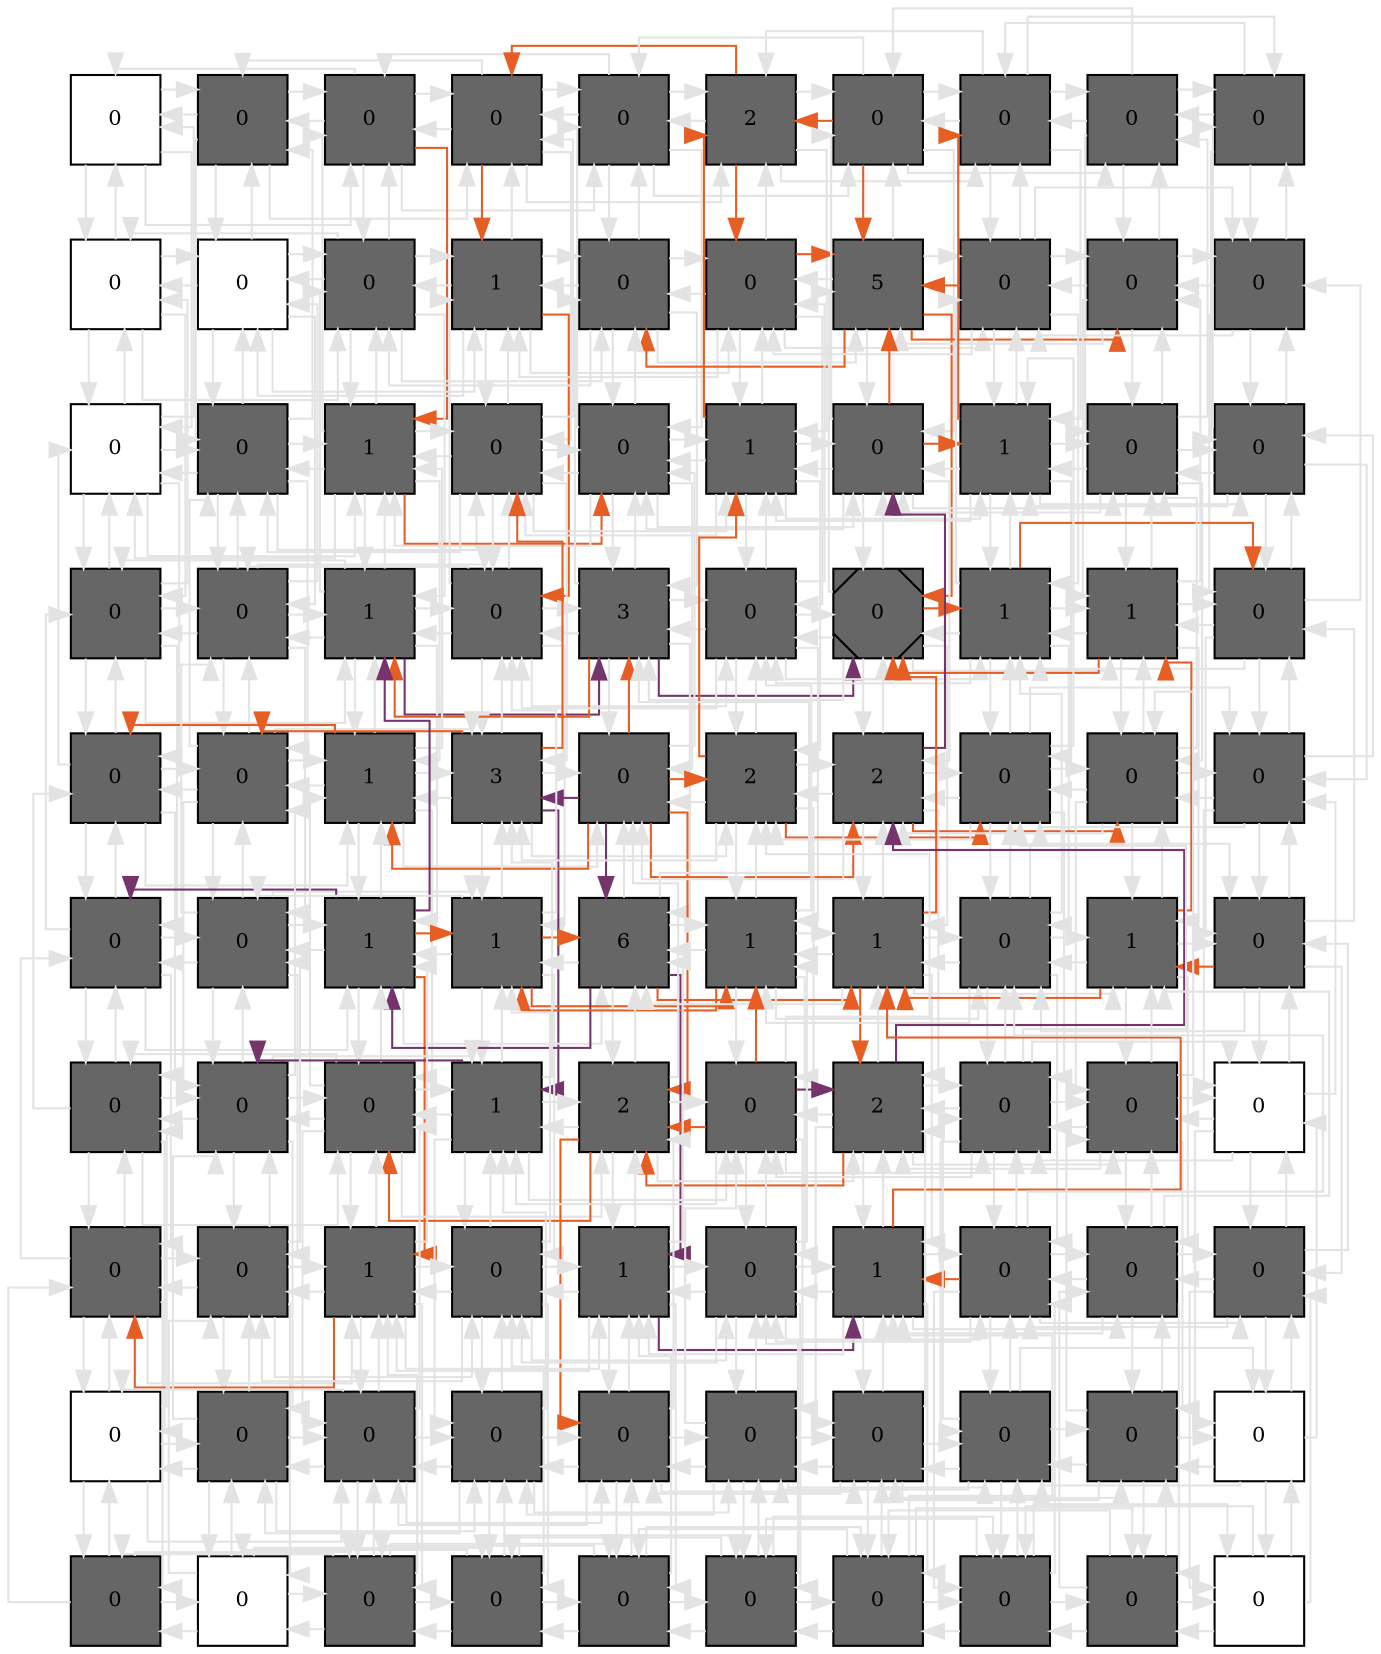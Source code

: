 digraph layout  {
rankdir=TB;
splines=ortho;
node [fixedsize=false, style=filled, width="0.6"];
edge [constraint=false];
0 [fillcolor="#FFFFFF", fontsize=10, label=0, shape=square, tooltip="name: None,\nin_degree: 4,\nout_degree: 4"];
1 [fillcolor="#666666", fontsize=10, label=0, shape=square, tooltip="name:  MARCKS ,\nin_degree: 5,\nout_degree: 5"];
2 [fillcolor="#666666", fontsize=10, label=0, shape=square, tooltip="name:  CTSB ,\nin_degree: 6,\nout_degree: 6"];
3 [fillcolor="#666666", fontsize=10, label=0, shape=square, tooltip="name:  PRKCA ,\nin_degree: 6,\nout_degree: 6"];
4 [fillcolor="#666666", fontsize=10, label=0, shape=square, tooltip="name:  CAV1 ,\nin_degree: 6,\nout_degree: 6"];
5 [fillcolor="#666666", fontsize=10, label=2, shape=square, tooltip="name:  VDR ,\nin_degree: 6,\nout_degree: 6"];
6 [fillcolor="#666666", fontsize=10, label=0, shape=square, tooltip="name:  TGFBR3 ,\nin_degree: 6,\nout_degree: 6"];
7 [fillcolor="#666666", fontsize=10, label=0, shape=square, tooltip="name:  ALOX5 ,\nin_degree: 6,\nout_degree: 6"];
8 [fillcolor="#666666", fontsize=10, label=0, shape=square, tooltip="name:  LGALS1 ,\nin_degree: 5,\nout_degree: 5"];
9 [fillcolor="#666666", fontsize=10, label=0, shape=square, tooltip="name:  FGFR1 ,\nin_degree: 4,\nout_degree: 4"];
10 [fillcolor="#FFFFFF", fontsize=10, label=0, shape=square, tooltip="name: None,\nin_degree: 5,\nout_degree: 5"];
11 [fillcolor="#FFFFFF", fontsize=10, label=0, shape=square, tooltip="name: None,\nin_degree: 6,\nout_degree: 6"];
12 [fillcolor="#666666", fontsize=10, label=0, shape=square, tooltip="name:  FYN ,\nin_degree: 7,\nout_degree: 7"];
13 [fillcolor="#666666", fontsize=10, label=1, shape=square, tooltip="name:  OGT ,\nin_degree: 7,\nout_degree: 7"];
14 [fillcolor="#666666", fontsize=10, label=0, shape=square, tooltip="name:  IGF1R ,\nin_degree: 7,\nout_degree: 7"];
15 [fillcolor="#666666", fontsize=10, label=0, shape=square, tooltip="name:  INPP5D ,\nin_degree: 7,\nout_degree: 7"];
16 [fillcolor="#666666", fontsize=10, label=5, shape=square, tooltip="name:  AEBP1 ,\nin_degree: 7,\nout_degree: 7"];
17 [fillcolor="#666666", fontsize=10, label=0, shape=square, tooltip="name:  BMI1 ,\nin_degree: 7,\nout_degree: 7"];
18 [fillcolor="#666666", fontsize=10, label=0, shape=square, tooltip="name:  PAX3 ,\nin_degree: 6,\nout_degree: 6"];
19 [fillcolor="#666666", fontsize=10, label=0, shape=square, tooltip="name:  PTCH1 ,\nin_degree: 5,\nout_degree: 5"];
20 [fillcolor="#FFFFFF", fontsize=10, label=0, shape=square, tooltip="name: None,\nin_degree: 6,\nout_degree: 6"];
21 [fillcolor="#666666", fontsize=10, label=0, shape=square, tooltip="name:  FCER2 ,\nin_degree: 7,\nout_degree: 7"];
22 [fillcolor="#666666", fontsize=10, label=1, shape=square, tooltip="name:  H2AFX ,\nin_degree: 8,\nout_degree: 8"];
23 [fillcolor="#666666", fontsize=10, label=0, shape=square, tooltip="name:  AKAP12 ,\nin_degree: 8,\nout_degree: 8"];
24 [fillcolor="#666666", fontsize=10, label=0, shape=square, tooltip="name:  CASP3 ,\nin_degree: 8,\nout_degree: 8"];
25 [fillcolor="#666666", fontsize=10, label=1, shape=square, tooltip="name:  CD70 ,\nin_degree: 8,\nout_degree: 8"];
26 [fillcolor="#666666", fontsize=10, label=0, shape=square, tooltip="name:  EGR1 ,\nin_degree: 8,\nout_degree: 8"];
27 [fillcolor="#666666", fontsize=10, label=1, shape=square, tooltip="name:  NAB1 ,\nin_degree: 8,\nout_degree: 8"];
28 [fillcolor="#666666", fontsize=10, label=0, shape=square, tooltip="name:  MGAT5 ,\nin_degree: 7,\nout_degree: 7"];
29 [fillcolor="#666666", fontsize=10, label=0, shape=square, tooltip="name:  ANXA2 ,\nin_degree: 6,\nout_degree: 6"];
30 [fillcolor="#666666", fontsize=10, label=0, shape=square, tooltip="name:  CD74 ,\nin_degree: 6,\nout_degree: 6"];
31 [fillcolor="#666666", fontsize=10, label=0, shape=square, tooltip="name:  APLP2 ,\nin_degree: 7,\nout_degree: 7"];
32 [fillcolor="#666666", fontsize=10, label=1, shape=square, tooltip="name:  APP ,\nin_degree: 8,\nout_degree: 8"];
33 [fillcolor="#666666", fontsize=10, label=0, shape=square, tooltip="name:  PLD1 ,\nin_degree: 8,\nout_degree: 8"];
34 [fillcolor="#666666", fontsize=10, label=3, shape=square, tooltip="name:  AKT3 ,\nin_degree: 8,\nout_degree: 8"];
35 [fillcolor="#666666", fontsize=10, label=0, shape=square, tooltip="name:  CSNK2A2 ,\nin_degree: 8,\nout_degree: 8"];
36 [fillcolor="#666666", fontsize=10, label=0, shape=Msquare, tooltip="name:  PTEN ,\nin_degree: 8,\nout_degree: 8"];
37 [fillcolor="#666666", fontsize=10, label=1, shape=square, tooltip="name:  RRM1 ,\nin_degree: 8,\nout_degree: 8"];
38 [fillcolor="#666666", fontsize=10, label=1, shape=square, tooltip="name:  FRK ,\nin_degree: 7,\nout_degree: 7"];
39 [fillcolor="#666666", fontsize=10, label=0, shape=square, tooltip="name:  CCND2 ,\nin_degree: 6,\nout_degree: 6"];
40 [fillcolor="#666666", fontsize=10, label=0, shape=square, tooltip="name:  DPP4 ,\nin_degree: 6,\nout_degree: 6"];
41 [fillcolor="#666666", fontsize=10, label=0, shape=square, tooltip="name:  NOTCH2 ,\nin_degree: 7,\nout_degree: 7"];
42 [fillcolor="#666666", fontsize=10, label=1, shape=square, tooltip="name:  MAP4K4 ,\nin_degree: 8,\nout_degree: 8"];
43 [fillcolor="#666666", fontsize=10, label=3, shape=square, tooltip="name:  RPS6KA5 ,\nin_degree: 8,\nout_degree: 8"];
44 [fillcolor="#666666", fontsize=10, label=0, shape=square, tooltip="name:  TNF ,\nin_degree: 8,\nout_degree: 8"];
45 [fillcolor="#666666", fontsize=10, label=2, shape=square, tooltip="name:  NCOR2 ,\nin_degree: 8,\nout_degree: 8"];
46 [fillcolor="#666666", fontsize=10, label=2, shape=square, tooltip="name:  CNR1 ,\nin_degree: 8,\nout_degree: 8"];
47 [fillcolor="#666666", fontsize=10, label=0, shape=square, tooltip="name:  NFE2L2 ,\nin_degree: 8,\nout_degree: 8"];
48 [fillcolor="#666666", fontsize=10, label=0, shape=square, tooltip="name:  SELP ,\nin_degree: 7,\nout_degree: 7"];
49 [fillcolor="#666666", fontsize=10, label=0, shape=square, tooltip="name:  GSK3B ,\nin_degree: 6,\nout_degree: 6"];
50 [fillcolor="#666666", fontsize=10, label=0, shape=square, tooltip="name:  MIF ,\nin_degree: 6,\nout_degree: 6"];
51 [fillcolor="#666666", fontsize=10, label=0, shape=square, tooltip="name:  APOBEC3G ,\nin_degree: 7,\nout_degree: 7"];
52 [fillcolor="#666666", fontsize=10, label=1, shape=square, tooltip="name:  IFNGR2 ,\nin_degree: 8,\nout_degree: 8"];
53 [fillcolor="#666666", fontsize=10, label=1, shape=square, tooltip="name:  JAK1 ,\nin_degree: 8,\nout_degree: 8"];
54 [fillcolor="#666666", fontsize=10, label=6, shape=square, tooltip="name:  IL7 ,\nin_degree: 8,\nout_degree: 8"];
55 [fillcolor="#666666", fontsize=10, label=1, shape=square, tooltip="name:  CCL5 ,\nin_degree: 8,\nout_degree: 8"];
56 [fillcolor="#666666", fontsize=10, label=1, shape=square, tooltip="name:  FOS ,\nin_degree: 8,\nout_degree: 8"];
57 [fillcolor="#666666", fontsize=10, label=0, shape=square, tooltip="name:  MAP2K6 ,\nin_degree: 8,\nout_degree: 8"];
58 [fillcolor="#666666", fontsize=10, label=1, shape=square, tooltip="name:  ILK ,\nin_degree: 7,\nout_degree: 7"];
59 [fillcolor="#666666", fontsize=10, label=0, shape=square, tooltip="name:  CREM ,\nin_degree: 6,\nout_degree: 6"];
60 [fillcolor="#666666", fontsize=10, label=0, shape=square, tooltip="name:  EED ,\nin_degree: 6,\nout_degree: 6"];
61 [fillcolor="#666666", fontsize=10, label=0, shape=square, tooltip="name:  CD69 ,\nin_degree: 7,\nout_degree: 7"];
62 [fillcolor="#666666", fontsize=10, label=0, shape=square, tooltip="name:  EZH2 ,\nin_degree: 8,\nout_degree: 8"];
63 [fillcolor="#666666", fontsize=10, label=1, shape=square, tooltip="name:  HIST2H2AA3 ,\nin_degree: 8,\nout_degree: 8"];
64 [fillcolor="#666666", fontsize=10, label=2, shape=square, tooltip="name:  LPL ,\nin_degree: 8,\nout_degree: 8"];
65 [fillcolor="#666666", fontsize=10, label=0, shape=square, tooltip="name:  HDAC9 ,\nin_degree: 8,\nout_degree: 8"];
66 [fillcolor="#666666", fontsize=10, label=2, shape=square, tooltip="name:  LMNA ,\nin_degree: 8,\nout_degree: 8"];
67 [fillcolor="#666666", fontsize=10, label=0, shape=square, tooltip="name:  SKI ,\nin_degree: 8,\nout_degree: 8"];
68 [fillcolor="#666666", fontsize=10, label=0, shape=square, tooltip="name:  CD63 ,\nin_degree: 7,\nout_degree: 7"];
69 [fillcolor="#FFFFFF", fontsize=10, label=0, shape=square, tooltip="name: None,\nin_degree: 6,\nout_degree: 6"];
70 [fillcolor="#666666", fontsize=10, label=0, shape=square, tooltip="name:  SELL ,\nin_degree: 6,\nout_degree: 6"];
71 [fillcolor="#666666", fontsize=10, label=0, shape=square, tooltip="name:  CUL5 ,\nin_degree: 7,\nout_degree: 7"];
72 [fillcolor="#666666", fontsize=10, label=1, shape=square, tooltip="name:  HSP90B1 ,\nin_degree: 8,\nout_degree: 8"];
73 [fillcolor="#666666", fontsize=10, label=0, shape=square, tooltip="name:  IL10RA ,\nin_degree: 8,\nout_degree: 8"];
74 [fillcolor="#666666", fontsize=10, label=1, shape=square, tooltip="name:  MYLK ,\nin_degree: 8,\nout_degree: 8"];
75 [fillcolor="#666666", fontsize=10, label=0, shape=square, tooltip="name:  HSP90AA1 ,\nin_degree: 8,\nout_degree: 8"];
76 [fillcolor="#666666", fontsize=10, label=1, shape=square, tooltip="name:  ADM ,\nin_degree: 8,\nout_degree: 8"];
77 [fillcolor="#666666", fontsize=10, label=0, shape=square, tooltip="name:  PCNA ,\nin_degree: 8,\nout_degree: 8"];
78 [fillcolor="#666666", fontsize=10, label=0, shape=square, tooltip="name:  LIG1 ,\nin_degree: 7,\nout_degree: 7"];
79 [fillcolor="#666666", fontsize=10, label=0, shape=square, tooltip="name:  CSDA ,\nin_degree: 6,\nout_degree: 6"];
80 [fillcolor="#FFFFFF", fontsize=10, label=0, shape=square, tooltip="name: None,\nin_degree: 5,\nout_degree: 5"];
81 [fillcolor="#666666", fontsize=10, label=0, shape=square, tooltip="name:  CD81 ,\nin_degree: 6,\nout_degree: 6"];
82 [fillcolor="#666666", fontsize=10, label=0, shape=square, tooltip="name:  RUNX3 ,\nin_degree: 7,\nout_degree: 7"];
83 [fillcolor="#666666", fontsize=10, label=0, shape=square, tooltip="name:  HIST1H3H ,\nin_degree: 7,\nout_degree: 7"];
84 [fillcolor="#666666", fontsize=10, label=0, shape=square, tooltip="name:  PRF1 ,\nin_degree: 7,\nout_degree: 7"];
85 [fillcolor="#666666", fontsize=10, label=0, shape=square, tooltip="name:  AICDA ,\nin_degree: 7,\nout_degree: 7"];
86 [fillcolor="#666666", fontsize=10, label=0, shape=square, tooltip="name:  CD27 ,\nin_degree: 7,\nout_degree: 7"];
87 [fillcolor="#666666", fontsize=10, label=0, shape=square, tooltip="name:  RFC5 ,\nin_degree: 7,\nout_degree: 7"];
88 [fillcolor="#666666", fontsize=10, label=0, shape=square, tooltip="name:  AFF1 ,\nin_degree: 6,\nout_degree: 6"];
89 [fillcolor="#FFFFFF", fontsize=10, label=0, shape=square, tooltip="name: None,\nin_degree: 5,\nout_degree: 5"];
90 [fillcolor="#666666", fontsize=10, label=0, shape=square, tooltip="name:  CHST2 ,\nin_degree: 4,\nout_degree: 4"];
91 [fillcolor="#FFFFFF", fontsize=10, label=0, shape=square, tooltip="name: None,\nin_degree: 5,\nout_degree: 5"];
92 [fillcolor="#666666", fontsize=10, label=0, shape=square, tooltip="name:  TNFRSF1B ,\nin_degree: 6,\nout_degree: 6"];
93 [fillcolor="#666666", fontsize=10, label=0, shape=square, tooltip="name:  CD86 ,\nin_degree: 6,\nout_degree: 6"];
94 [fillcolor="#666666", fontsize=10, label=0, shape=square, tooltip="name:  MYL9 ,\nin_degree: 6,\nout_degree: 6"];
95 [fillcolor="#666666", fontsize=10, label=0, shape=square, tooltip="name:  CD79A ,\nin_degree: 6,\nout_degree: 6"];
96 [fillcolor="#666666", fontsize=10, label=0, shape=square, tooltip="name:  BLNK ,\nin_degree: 6,\nout_degree: 6"];
97 [fillcolor="#666666", fontsize=10, label=0, shape=square, tooltip="name:  TCF3 ,\nin_degree: 6,\nout_degree: 6"];
98 [fillcolor="#666666", fontsize=10, label=0, shape=square, tooltip="name:  SIAH1 ,\nin_degree: 5,\nout_degree: 5"];
99 [fillcolor="#FFFFFF", fontsize=10, label=0, shape=square, tooltip="name: None,\nin_degree: 4,\nout_degree: 4"];
0 -> 1  [color=grey89, style="penwidth(0.1)", tooltip=" ", weight=1];
0 -> 10  [color=grey89, style="penwidth(0.1)", tooltip=" ", weight=1];
0 -> 20  [color=grey89, style="penwidth(0.1)", tooltip=" ", weight=1];
0 -> 2  [color=grey89, style="penwidth(0.1)", tooltip=" ", weight=1];
1 -> 0  [color=grey89, style="penwidth(0.1)", tooltip=" ", weight=1];
1 -> 2  [color=grey89, style="penwidth(0.1)", tooltip=" ", weight=1];
1 -> 11  [color=grey89, style="penwidth(0.1)", tooltip=" ", weight=1];
1 -> 21  [color=grey89, style="penwidth(0.1)", tooltip=" ", weight=1];
1 -> 3  [color=grey89, style="penwidth(0.1)", tooltip=" ", weight=1];
2 -> 1  [color=grey89, style="penwidth(0.1)", tooltip=" ", weight=1];
2 -> 3  [color=grey89, style="penwidth(0.1)", tooltip=" ", weight=1];
2 -> 12  [color=grey89, style="penwidth(0.1)", tooltip=" ", weight=1];
2 -> 22  [color="#E75E25", style="penwidth(0.1)", tooltip="2( CTSB ) to 24( CASP3 )", weight=1];
2 -> 4  [color=grey89, style="penwidth(0.1)", tooltip=" ", weight=1];
2 -> 0  [color=grey89, style="penwidth(0.1)", tooltip=" ", weight=1];
3 -> 2  [color=grey89, style="penwidth(0.1)", tooltip=" ", weight=1];
3 -> 4  [color=grey89, style="penwidth(0.1)", tooltip=" ", weight=1];
3 -> 13  [color="#E75E25", style="penwidth(0.1)", tooltip="3( PRKCA ) to 33( PLD1 )", weight=1];
3 -> 23  [color=grey89, style="penwidth(0.1)", tooltip=" ", weight=1];
3 -> 5  [color=grey89, style="penwidth(0.1)", tooltip=" ", weight=1];
3 -> 1  [color=grey89, style="penwidth(0.1)", tooltip=" ", weight=1];
4 -> 3  [color=grey89, style="penwidth(0.1)", tooltip=" ", weight=1];
4 -> 5  [color=grey89, style="penwidth(0.1)", tooltip=" ", weight=1];
4 -> 14  [color=grey89, style="penwidth(0.1)", tooltip=" ", weight=1];
4 -> 24  [color=grey89, style="penwidth(0.1)", tooltip=" ", weight=1];
4 -> 6  [color=grey89, style="penwidth(0.1)", tooltip=" ", weight=1];
4 -> 2  [color=grey89, style="penwidth(0.1)", tooltip=" ", weight=1];
5 -> 4  [color=grey89, style="penwidth(0.1)", tooltip=" ", weight=1];
5 -> 6  [color=grey89, style="penwidth(0.1)", tooltip=" ", weight=1];
5 -> 15  [color="#E75E25", style="penwidth(0.1)", tooltip="6( TGFBR3 ) to 15( INPP5D )", weight=1];
5 -> 25  [color=grey89, style="penwidth(0.1)", tooltip=" ", weight=1];
5 -> 7  [color=grey89, style="penwidth(0.1)", tooltip=" ", weight=1];
5 -> 3  [color="#E75E25", style="penwidth(0.1)", tooltip="6( TGFBR3 ) to 3( PRKCA )", weight=1];
6 -> 5  [color="#E75E25", style="penwidth(0.1)", tooltip="6( TGFBR3 ) to 15( INPP5D )", weight=1];
6 -> 7  [color=grey89, style="penwidth(0.1)", tooltip=" ", weight=1];
6 -> 16  [color="#E75E25", style="penwidth(0.1)", tooltip="6( TGFBR3 ) to 18( PAX3 )", weight=1];
6 -> 26  [color=grey89, style="penwidth(0.1)", tooltip=" ", weight=1];
6 -> 8  [color=grey89, style="penwidth(0.1)", tooltip=" ", weight=1];
6 -> 4  [color=grey89, style="penwidth(0.1)", tooltip=" ", weight=1];
7 -> 6  [color=grey89, style="penwidth(0.1)", tooltip=" ", weight=1];
7 -> 8  [color=grey89, style="penwidth(0.1)", tooltip=" ", weight=1];
7 -> 17  [color=grey89, style="penwidth(0.1)", tooltip=" ", weight=1];
7 -> 27  [color=grey89, style="penwidth(0.1)", tooltip=" ", weight=1];
7 -> 9  [color=grey89, style="penwidth(0.1)", tooltip=" ", weight=1];
7 -> 5  [color=grey89, style="penwidth(0.1)", tooltip=" ", weight=1];
8 -> 7  [color=grey89, style="penwidth(0.1)", tooltip=" ", weight=1];
8 -> 9  [color=grey89, style="penwidth(0.1)", tooltip=" ", weight=1];
8 -> 18  [color=grey89, style="penwidth(0.1)", tooltip=" ", weight=1];
8 -> 28  [color=grey89, style="penwidth(0.1)", tooltip=" ", weight=1];
8 -> 6  [color=grey89, style="penwidth(0.1)", tooltip=" ", weight=1];
9 -> 8  [color=grey89, style="penwidth(0.1)", tooltip=" ", weight=1];
9 -> 19  [color=grey89, style="penwidth(0.1)", tooltip=" ", weight=1];
9 -> 29  [color=grey89, style="penwidth(0.1)", tooltip=" ", weight=1];
9 -> 7  [color=grey89, style="penwidth(0.1)", tooltip=" ", weight=1];
10 -> 0  [color=grey89, style="penwidth(0.1)", tooltip=" ", weight=1];
10 -> 11  [color=grey89, style="penwidth(0.1)", tooltip=" ", weight=1];
10 -> 20  [color=grey89, style="penwidth(0.1)", tooltip=" ", weight=1];
10 -> 30  [color=grey89, style="penwidth(0.1)", tooltip=" ", weight=1];
10 -> 12  [color=grey89, style="penwidth(0.1)", tooltip=" ", weight=1];
11 -> 1  [color=grey89, style="penwidth(0.1)", tooltip=" ", weight=1];
11 -> 10  [color=grey89, style="penwidth(0.1)", tooltip=" ", weight=1];
11 -> 12  [color=grey89, style="penwidth(0.1)", tooltip=" ", weight=1];
11 -> 21  [color=grey89, style="penwidth(0.1)", tooltip=" ", weight=1];
11 -> 31  [color=grey89, style="penwidth(0.1)", tooltip=" ", weight=1];
11 -> 13  [color=grey89, style="penwidth(0.1)", tooltip=" ", weight=1];
12 -> 2  [color=grey89, style="penwidth(0.1)", tooltip=" ", weight=1];
12 -> 11  [color=grey89, style="penwidth(0.1)", tooltip=" ", weight=1];
12 -> 13  [color=grey89, style="penwidth(0.1)", tooltip=" ", weight=1];
12 -> 22  [color=grey89, style="penwidth(0.1)", tooltip=" ", weight=1];
12 -> 32  [color=grey89, style="penwidth(0.1)", tooltip=" ", weight=1];
12 -> 14  [color=grey89, style="penwidth(0.1)", tooltip=" ", weight=1];
12 -> 10  [color=grey89, style="penwidth(0.1)", tooltip=" ", weight=1];
13 -> 3  [color=grey89, style="penwidth(0.1)", tooltip=" ", weight=1];
13 -> 12  [color=grey89, style="penwidth(0.1)", tooltip=" ", weight=1];
13 -> 14  [color=grey89, style="penwidth(0.1)", tooltip=" ", weight=1];
13 -> 23  [color=grey89, style="penwidth(0.1)", tooltip=" ", weight=1];
13 -> 33  [color="#E75E25", style="penwidth(0.1)", tooltip="3( PRKCA ) to 33( PLD1 )", weight=1];
13 -> 15  [color=grey89, style="penwidth(0.1)", tooltip=" ", weight=1];
13 -> 11  [color=grey89, style="penwidth(0.1)", tooltip=" ", weight=1];
14 -> 4  [color=grey89, style="penwidth(0.1)", tooltip=" ", weight=1];
14 -> 13  [color=grey89, style="penwidth(0.1)", tooltip=" ", weight=1];
14 -> 15  [color=grey89, style="penwidth(0.1)", tooltip=" ", weight=1];
14 -> 24  [color=grey89, style="penwidth(0.1)", tooltip=" ", weight=1];
14 -> 34  [color=grey89, style="penwidth(0.1)", tooltip=" ", weight=1];
14 -> 16  [color=grey89, style="penwidth(0.1)", tooltip=" ", weight=1];
14 -> 12  [color=grey89, style="penwidth(0.1)", tooltip=" ", weight=1];
15 -> 5  [color=grey89, style="penwidth(0.1)", tooltip=" ", weight=1];
15 -> 14  [color=grey89, style="penwidth(0.1)", tooltip=" ", weight=1];
15 -> 16  [color="#E75E25", style="penwidth(0.1)", tooltip="15( INPP5D ) to 36( PTEN )", weight=1];
15 -> 25  [color=grey89, style="penwidth(0.1)", tooltip=" ", weight=1];
15 -> 35  [color=grey89, style="penwidth(0.1)", tooltip=" ", weight=1];
15 -> 17  [color=grey89, style="penwidth(0.1)", tooltip=" ", weight=1];
15 -> 13  [color=grey89, style="penwidth(0.1)", tooltip=" ", weight=1];
16 -> 6  [color=grey89, style="penwidth(0.1)", tooltip=" ", weight=1];
16 -> 15  [color=grey89, style="penwidth(0.1)", tooltip=" ", weight=1];
16 -> 17  [color=grey89, style="penwidth(0.1)", tooltip=" ", weight=1];
16 -> 26  [color=grey89, style="penwidth(0.1)", tooltip=" ", weight=1];
16 -> 36  [color="#E75E25", style="penwidth(0.1)", tooltip="15( INPP5D ) to 36( PTEN )", weight=1];
16 -> 18  [color="#E75E25", style="penwidth(0.1)", tooltip="6( TGFBR3 ) to 18( PAX3 )", weight=1];
16 -> 14  [color="#E75E25", style="penwidth(0.1)", tooltip="26( EGR1 ) to 14( IGF1R )", weight=1];
17 -> 7  [color=grey89, style="penwidth(0.1)", tooltip=" ", weight=1];
17 -> 16  [color="#E75E25", style="penwidth(0.1)", tooltip="17( BMI1 ) to 36( PTEN )", weight=1];
17 -> 18  [color=grey89, style="penwidth(0.1)", tooltip=" ", weight=1];
17 -> 27  [color=grey89, style="penwidth(0.1)", tooltip=" ", weight=1];
17 -> 37  [color=grey89, style="penwidth(0.1)", tooltip=" ", weight=1];
17 -> 19  [color=grey89, style="penwidth(0.1)", tooltip=" ", weight=1];
17 -> 15  [color=grey89, style="penwidth(0.1)", tooltip=" ", weight=1];
18 -> 8  [color=grey89, style="penwidth(0.1)", tooltip=" ", weight=1];
18 -> 17  [color=grey89, style="penwidth(0.1)", tooltip=" ", weight=1];
18 -> 19  [color=grey89, style="penwidth(0.1)", tooltip=" ", weight=1];
18 -> 28  [color=grey89, style="penwidth(0.1)", tooltip=" ", weight=1];
18 -> 38  [color=grey89, style="penwidth(0.1)", tooltip=" ", weight=1];
18 -> 16  [color=grey89, style="penwidth(0.1)", tooltip=" ", weight=1];
19 -> 9  [color=grey89, style="penwidth(0.1)", tooltip=" ", weight=1];
19 -> 18  [color=grey89, style="penwidth(0.1)", tooltip=" ", weight=1];
19 -> 29  [color=grey89, style="penwidth(0.1)", tooltip=" ", weight=1];
19 -> 39  [color=grey89, style="penwidth(0.1)", tooltip=" ", weight=1];
19 -> 17  [color=grey89, style="penwidth(0.1)", tooltip=" ", weight=1];
20 -> 10  [color=grey89, style="penwidth(0.1)", tooltip=" ", weight=1];
20 -> 21  [color=grey89, style="penwidth(0.1)", tooltip=" ", weight=1];
20 -> 30  [color=grey89, style="penwidth(0.1)", tooltip=" ", weight=1];
20 -> 40  [color=grey89, style="penwidth(0.1)", tooltip=" ", weight=1];
20 -> 0  [color=grey89, style="penwidth(0.1)", tooltip=" ", weight=1];
20 -> 22  [color=grey89, style="penwidth(0.1)", tooltip=" ", weight=1];
21 -> 11  [color=grey89, style="penwidth(0.1)", tooltip=" ", weight=1];
21 -> 20  [color=grey89, style="penwidth(0.1)", tooltip=" ", weight=1];
21 -> 22  [color=grey89, style="penwidth(0.1)", tooltip=" ", weight=1];
21 -> 31  [color=grey89, style="penwidth(0.1)", tooltip=" ", weight=1];
21 -> 41  [color=grey89, style="penwidth(0.1)", tooltip=" ", weight=1];
21 -> 1  [color=grey89, style="penwidth(0.1)", tooltip=" ", weight=1];
21 -> 23  [color=grey89, style="penwidth(0.1)", tooltip=" ", weight=1];
22 -> 12  [color=grey89, style="penwidth(0.1)", tooltip=" ", weight=1];
22 -> 21  [color=grey89, style="penwidth(0.1)", tooltip=" ", weight=1];
22 -> 23  [color=grey89, style="penwidth(0.1)", tooltip=" ", weight=1];
22 -> 32  [color=grey89, style="penwidth(0.1)", tooltip=" ", weight=1];
22 -> 42  [color=grey89, style="penwidth(0.1)", tooltip=" ", weight=1];
22 -> 2  [color=grey89, style="penwidth(0.1)", tooltip=" ", weight=1];
22 -> 24  [color="#E75E25", style="penwidth(0.1)", tooltip="2( CTSB ) to 24( CASP3 )", weight=1];
22 -> 20  [color=grey89, style="penwidth(0.1)", tooltip=" ", weight=1];
23 -> 13  [color=grey89, style="penwidth(0.1)", tooltip=" ", weight=1];
23 -> 22  [color=grey89, style="penwidth(0.1)", tooltip=" ", weight=1];
23 -> 24  [color=grey89, style="penwidth(0.1)", tooltip=" ", weight=1];
23 -> 33  [color=grey89, style="penwidth(0.1)", tooltip=" ", weight=1];
23 -> 43  [color=grey89, style="penwidth(0.1)", tooltip=" ", weight=1];
23 -> 3  [color=grey89, style="penwidth(0.1)", tooltip=" ", weight=1];
23 -> 25  [color=grey89, style="penwidth(0.1)", tooltip=" ", weight=1];
23 -> 21  [color=grey89, style="penwidth(0.1)", tooltip=" ", weight=1];
24 -> 14  [color=grey89, style="penwidth(0.1)", tooltip=" ", weight=1];
24 -> 23  [color=grey89, style="penwidth(0.1)", tooltip=" ", weight=1];
24 -> 25  [color=grey89, style="penwidth(0.1)", tooltip=" ", weight=1];
24 -> 34  [color=grey89, style="penwidth(0.1)", tooltip=" ", weight=1];
24 -> 44  [color=grey89, style="penwidth(0.1)", tooltip=" ", weight=1];
24 -> 4  [color=grey89, style="penwidth(0.1)", tooltip=" ", weight=1];
24 -> 26  [color=grey89, style="penwidth(0.1)", tooltip=" ", weight=1];
24 -> 22  [color=grey89, style="penwidth(0.1)", tooltip=" ", weight=1];
25 -> 15  [color=grey89, style="penwidth(0.1)", tooltip=" ", weight=1];
25 -> 24  [color=grey89, style="penwidth(0.1)", tooltip=" ", weight=1];
25 -> 26  [color=grey89, style="penwidth(0.1)", tooltip=" ", weight=1];
25 -> 35  [color=grey89, style="penwidth(0.1)", tooltip=" ", weight=1];
25 -> 45  [color=grey89, style="penwidth(0.1)", tooltip=" ", weight=1];
25 -> 5  [color="#E75E25", style="penwidth(0.1)", tooltip="45( NCOR2 ) to 5( VDR )", weight=1];
25 -> 27  [color=grey89, style="penwidth(0.1)", tooltip=" ", weight=1];
25 -> 23  [color=grey89, style="penwidth(0.1)", tooltip=" ", weight=1];
26 -> 16  [color="#E75E25", style="penwidth(0.1)", tooltip="26( EGR1 ) to 14( IGF1R )", weight=1];
26 -> 25  [color=grey89, style="penwidth(0.1)", tooltip=" ", weight=1];
26 -> 27  [color="#E75E25", style="penwidth(0.1)", tooltip="26( EGR1 ) to 7( ALOX5 )", weight=1];
26 -> 36  [color=grey89, style="penwidth(0.1)", tooltip=" ", weight=1];
26 -> 46  [color=grey89, style="penwidth(0.1)", tooltip=" ", weight=1];
26 -> 6  [color=grey89, style="penwidth(0.1)", tooltip=" ", weight=1];
26 -> 28  [color=grey89, style="penwidth(0.1)", tooltip=" ", weight=1];
26 -> 24  [color=grey89, style="penwidth(0.1)", tooltip=" ", weight=1];
27 -> 17  [color=grey89, style="penwidth(0.1)", tooltip=" ", weight=1];
27 -> 26  [color=grey89, style="penwidth(0.1)", tooltip=" ", weight=1];
27 -> 28  [color=grey89, style="penwidth(0.1)", tooltip=" ", weight=1];
27 -> 37  [color=grey89, style="penwidth(0.1)", tooltip=" ", weight=1];
27 -> 47  [color=grey89, style="penwidth(0.1)", tooltip=" ", weight=1];
27 -> 7  [color="#E75E25", style="penwidth(0.1)", tooltip="26( EGR1 ) to 7( ALOX5 )", weight=1];
27 -> 29  [color=grey89, style="penwidth(0.1)", tooltip=" ", weight=1];
27 -> 25  [color=grey89, style="penwidth(0.1)", tooltip=" ", weight=1];
28 -> 18  [color=grey89, style="penwidth(0.1)", tooltip=" ", weight=1];
28 -> 27  [color=grey89, style="penwidth(0.1)", tooltip=" ", weight=1];
28 -> 29  [color=grey89, style="penwidth(0.1)", tooltip=" ", weight=1];
28 -> 38  [color=grey89, style="penwidth(0.1)", tooltip=" ", weight=1];
28 -> 48  [color=grey89, style="penwidth(0.1)", tooltip=" ", weight=1];
28 -> 8  [color=grey89, style="penwidth(0.1)", tooltip=" ", weight=1];
28 -> 26  [color=grey89, style="penwidth(0.1)", tooltip=" ", weight=1];
29 -> 19  [color=grey89, style="penwidth(0.1)", tooltip=" ", weight=1];
29 -> 28  [color=grey89, style="penwidth(0.1)", tooltip=" ", weight=1];
29 -> 39  [color=grey89, style="penwidth(0.1)", tooltip=" ", weight=1];
29 -> 49  [color=grey89, style="penwidth(0.1)", tooltip=" ", weight=1];
29 -> 9  [color=grey89, style="penwidth(0.1)", tooltip=" ", weight=1];
29 -> 27  [color=grey89, style="penwidth(0.1)", tooltip=" ", weight=1];
30 -> 20  [color=grey89, style="penwidth(0.1)", tooltip=" ", weight=1];
30 -> 31  [color=grey89, style="penwidth(0.1)", tooltip=" ", weight=1];
30 -> 40  [color=grey89, style="penwidth(0.1)", tooltip=" ", weight=1];
30 -> 50  [color=grey89, style="penwidth(0.1)", tooltip=" ", weight=1];
30 -> 10  [color=grey89, style="penwidth(0.1)", tooltip=" ", weight=1];
30 -> 32  [color=grey89, style="penwidth(0.1)", tooltip=" ", weight=1];
31 -> 21  [color=grey89, style="penwidth(0.1)", tooltip=" ", weight=1];
31 -> 30  [color=grey89, style="penwidth(0.1)", tooltip=" ", weight=1];
31 -> 32  [color=grey89, style="penwidth(0.1)", tooltip=" ", weight=1];
31 -> 41  [color=grey89, style="penwidth(0.1)", tooltip=" ", weight=1];
31 -> 51  [color=grey89, style="penwidth(0.1)", tooltip=" ", weight=1];
31 -> 11  [color=grey89, style="penwidth(0.1)", tooltip=" ", weight=1];
31 -> 33  [color=grey89, style="penwidth(0.1)", tooltip=" ", weight=1];
32 -> 22  [color=grey89, style="penwidth(0.1)", tooltip=" ", weight=1];
32 -> 31  [color=grey89, style="penwidth(0.1)", tooltip=" ", weight=1];
32 -> 33  [color=grey89, style="penwidth(0.1)", tooltip=" ", weight=1];
32 -> 42  [color=grey89, style="penwidth(0.1)", tooltip=" ", weight=1];
32 -> 52  [color=grey89, style="penwidth(0.1)", tooltip=" ", weight=1];
32 -> 12  [color=grey89, style="penwidth(0.1)", tooltip=" ", weight=1];
32 -> 34  [color="#75356C", style="penwidth(0.1)", tooltip="52( IFNGR2 ) to 36( PTEN )", weight=1];
32 -> 30  [color=grey89, style="penwidth(0.1)", tooltip=" ", weight=1];
33 -> 23  [color=grey89, style="penwidth(0.1)", tooltip=" ", weight=1];
33 -> 32  [color=grey89, style="penwidth(0.1)", tooltip=" ", weight=1];
33 -> 34  [color=grey89, style="penwidth(0.1)", tooltip=" ", weight=1];
33 -> 43  [color=grey89, style="penwidth(0.1)", tooltip=" ", weight=1];
33 -> 53  [color=grey89, style="penwidth(0.1)", tooltip=" ", weight=1];
33 -> 13  [color=grey89, style="penwidth(0.1)", tooltip=" ", weight=1];
33 -> 35  [color=grey89, style="penwidth(0.1)", tooltip=" ", weight=1];
33 -> 31  [color=grey89, style="penwidth(0.1)", tooltip=" ", weight=1];
34 -> 24  [color=grey89, style="penwidth(0.1)", tooltip=" ", weight=1];
34 -> 33  [color=grey89, style="penwidth(0.1)", tooltip=" ", weight=1];
34 -> 35  [color=grey89, style="penwidth(0.1)", tooltip=" ", weight=1];
34 -> 44  [color=grey89, style="penwidth(0.1)", tooltip=" ", weight=1];
34 -> 54  [color=grey89, style="penwidth(0.1)", tooltip=" ", weight=1];
34 -> 14  [color=grey89, style="penwidth(0.1)", tooltip=" ", weight=1];
34 -> 36  [color="#75356C", style="penwidth(0.1)", tooltip="52( IFNGR2 ) to 36( PTEN )", weight=1];
34 -> 32  [color="#E75E25", style="penwidth(0.1)", tooltip="44( TNF ) to 32( APP )", weight=1];
35 -> 25  [color=grey89, style="penwidth(0.1)", tooltip=" ", weight=1];
35 -> 34  [color=grey89, style="penwidth(0.1)", tooltip=" ", weight=1];
35 -> 36  [color=grey89, style="penwidth(0.1)", tooltip=" ", weight=1];
35 -> 45  [color=grey89, style="penwidth(0.1)", tooltip=" ", weight=1];
35 -> 55  [color=grey89, style="penwidth(0.1)", tooltip=" ", weight=1];
35 -> 15  [color=grey89, style="penwidth(0.1)", tooltip=" ", weight=1];
35 -> 37  [color=grey89, style="penwidth(0.1)", tooltip=" ", weight=1];
35 -> 33  [color=grey89, style="penwidth(0.1)", tooltip=" ", weight=1];
36 -> 26  [color=grey89, style="penwidth(0.1)", tooltip=" ", weight=1];
36 -> 35  [color=grey89, style="penwidth(0.1)", tooltip=" ", weight=1];
36 -> 37  [color="#E75E25", style="penwidth(0.1)", tooltip="36( PTEN ) to 39( CCND2 )", weight=1];
36 -> 46  [color=grey89, style="penwidth(0.1)", tooltip=" ", weight=1];
36 -> 56  [color=grey89, style="penwidth(0.1)", tooltip=" ", weight=1];
36 -> 16  [color=grey89, style="penwidth(0.1)", tooltip=" ", weight=1];
36 -> 38  [color=grey89, style="penwidth(0.1)", tooltip=" ", weight=1];
36 -> 34  [color=grey89, style="penwidth(0.1)", tooltip=" ", weight=1];
37 -> 27  [color=grey89, style="penwidth(0.1)", tooltip=" ", weight=1];
37 -> 36  [color=grey89, style="penwidth(0.1)", tooltip=" ", weight=1];
37 -> 38  [color=grey89, style="penwidth(0.1)", tooltip=" ", weight=1];
37 -> 47  [color=grey89, style="penwidth(0.1)", tooltip=" ", weight=1];
37 -> 57  [color=grey89, style="penwidth(0.1)", tooltip=" ", weight=1];
37 -> 17  [color=grey89, style="penwidth(0.1)", tooltip=" ", weight=1];
37 -> 39  [color="#E75E25", style="penwidth(0.1)", tooltip="36( PTEN ) to 39( CCND2 )", weight=1];
37 -> 35  [color=grey89, style="penwidth(0.1)", tooltip=" ", weight=1];
38 -> 28  [color=grey89, style="penwidth(0.1)", tooltip=" ", weight=1];
38 -> 37  [color=grey89, style="penwidth(0.1)", tooltip=" ", weight=1];
38 -> 39  [color=grey89, style="penwidth(0.1)", tooltip=" ", weight=1];
38 -> 48  [color=grey89, style="penwidth(0.1)", tooltip=" ", weight=1];
38 -> 58  [color=grey89, style="penwidth(0.1)", tooltip=" ", weight=1];
38 -> 18  [color=grey89, style="penwidth(0.1)", tooltip=" ", weight=1];
38 -> 36  [color="#E75E25", style="penwidth(0.1)", tooltip="58( ILK ) to 36( PTEN )", weight=1];
39 -> 29  [color=grey89, style="penwidth(0.1)", tooltip=" ", weight=1];
39 -> 38  [color=grey89, style="penwidth(0.1)", tooltip=" ", weight=1];
39 -> 49  [color=grey89, style="penwidth(0.1)", tooltip=" ", weight=1];
39 -> 59  [color=grey89, style="penwidth(0.1)", tooltip=" ", weight=1];
39 -> 19  [color=grey89, style="penwidth(0.1)", tooltip=" ", weight=1];
39 -> 37  [color=grey89, style="penwidth(0.1)", tooltip=" ", weight=1];
40 -> 30  [color=grey89, style="penwidth(0.1)", tooltip=" ", weight=1];
40 -> 41  [color=grey89, style="penwidth(0.1)", tooltip=" ", weight=1];
40 -> 50  [color=grey89, style="penwidth(0.1)", tooltip=" ", weight=1];
40 -> 60  [color=grey89, style="penwidth(0.1)", tooltip=" ", weight=1];
40 -> 20  [color=grey89, style="penwidth(0.1)", tooltip=" ", weight=1];
40 -> 42  [color=grey89, style="penwidth(0.1)", tooltip=" ", weight=1];
41 -> 31  [color=grey89, style="penwidth(0.1)", tooltip=" ", weight=1];
41 -> 40  [color=grey89, style="penwidth(0.1)", tooltip=" ", weight=1];
41 -> 42  [color=grey89, style="penwidth(0.1)", tooltip=" ", weight=1];
41 -> 51  [color=grey89, style="penwidth(0.1)", tooltip=" ", weight=1];
41 -> 61  [color=grey89, style="penwidth(0.1)", tooltip=" ", weight=1];
41 -> 21  [color=grey89, style="penwidth(0.1)", tooltip=" ", weight=1];
41 -> 43  [color=grey89, style="penwidth(0.1)", tooltip=" ", weight=1];
42 -> 32  [color=grey89, style="penwidth(0.1)", tooltip=" ", weight=1];
42 -> 41  [color=grey89, style="penwidth(0.1)", tooltip=" ", weight=1];
42 -> 43  [color=grey89, style="penwidth(0.1)", tooltip=" ", weight=1];
42 -> 52  [color=grey89, style="penwidth(0.1)", tooltip=" ", weight=1];
42 -> 62  [color=grey89, style="penwidth(0.1)", tooltip=" ", weight=1];
42 -> 22  [color=grey89, style="penwidth(0.1)", tooltip=" ", weight=1];
42 -> 44  [color=grey89, style="penwidth(0.1)", tooltip=" ", weight=1];
42 -> 40  [color="#E75E25", style="penwidth(0.1)", tooltip="44( TNF ) to 40( DPP4 )", weight=1];
43 -> 33  [color=grey89, style="penwidth(0.1)", tooltip=" ", weight=1];
43 -> 42  [color=grey89, style="penwidth(0.1)", tooltip=" ", weight=1];
43 -> 44  [color=grey89, style="penwidth(0.1)", tooltip=" ", weight=1];
43 -> 53  [color=grey89, style="penwidth(0.1)", tooltip=" ", weight=1];
43 -> 63  [color="#75356C", style="penwidth(0.1)", tooltip="44( TNF ) to 61( CD69 )", weight=1];
43 -> 23  [color="#E75E25", style="penwidth(0.1)", tooltip="44( TNF ) to 23( AKAP12 )", weight=1];
43 -> 45  [color=grey89, style="penwidth(0.1)", tooltip=" ", weight=1];
43 -> 41  [color="#E75E25", style="penwidth(0.1)", tooltip="44( TNF ) to 41( NOTCH2 )", weight=1];
44 -> 34  [color="#E75E25", style="penwidth(0.1)", tooltip="44( TNF ) to 36( PTEN )", weight=1];
44 -> 43  [color="#75356C", style="penwidth(0.1)", tooltip="44( TNF ) to 61( CD69 )", weight=1];
44 -> 45  [color="#E75E25", style="penwidth(0.1)", tooltip="44( TNF ) to 25( CD70 )", weight=1];
44 -> 54  [color="#75356C", style="penwidth(0.1)", tooltip="44( TNF ) to 76( ADM )", weight=1];
44 -> 64  [color="#E75E25", style="penwidth(0.1)", tooltip="44( TNF ) to 84( PRF1 )", weight=1];
44 -> 24  [color=grey89, style="penwidth(0.1)", tooltip=" ", weight=1];
44 -> 46  [color="#E75E25", style="penwidth(0.1)", tooltip="44( TNF ) to 48( SELP )", weight=1];
44 -> 42  [color="#E75E25", style="penwidth(0.1)", tooltip="44( TNF ) to 40( DPP4 )", weight=1];
45 -> 35  [color=grey89, style="penwidth(0.1)", tooltip=" ", weight=1];
45 -> 44  [color=grey89, style="penwidth(0.1)", tooltip=" ", weight=1];
45 -> 46  [color=grey89, style="penwidth(0.1)", tooltip=" ", weight=1];
45 -> 55  [color=grey89, style="penwidth(0.1)", tooltip=" ", weight=1];
45 -> 65  [color=grey89, style="penwidth(0.1)", tooltip=" ", weight=1];
45 -> 25  [color="#E75E25", style="penwidth(0.1)", tooltip="44( TNF ) to 25( CD70 )", weight=1];
45 -> 47  [color="#E75E25", style="penwidth(0.1)", tooltip="44( TNF ) to 47( NFE2L2 )", weight=1];
45 -> 43  [color=grey89, style="penwidth(0.1)", tooltip=" ", weight=1];
46 -> 36  [color=grey89, style="penwidth(0.1)", tooltip=" ", weight=1];
46 -> 45  [color=grey89, style="penwidth(0.1)", tooltip=" ", weight=1];
46 -> 47  [color=grey89, style="penwidth(0.1)", tooltip=" ", weight=1];
46 -> 56  [color=grey89, style="penwidth(0.1)", tooltip=" ", weight=1];
46 -> 66  [color=grey89, style="penwidth(0.1)", tooltip=" ", weight=1];
46 -> 26  [color="#75356C", style="penwidth(0.1)", tooltip="65( HDAC9 ) to 26( EGR1 )", weight=1];
46 -> 48  [color="#E75E25", style="penwidth(0.1)", tooltip="44( TNF ) to 48( SELP )", weight=1];
46 -> 44  [color=grey89, style="penwidth(0.1)", tooltip=" ", weight=1];
47 -> 37  [color=grey89, style="penwidth(0.1)", tooltip=" ", weight=1];
47 -> 46  [color=grey89, style="penwidth(0.1)", tooltip=" ", weight=1];
47 -> 48  [color=grey89, style="penwidth(0.1)", tooltip=" ", weight=1];
47 -> 57  [color=grey89, style="penwidth(0.1)", tooltip=" ", weight=1];
47 -> 67  [color=grey89, style="penwidth(0.1)", tooltip=" ", weight=1];
47 -> 27  [color=grey89, style="penwidth(0.1)", tooltip=" ", weight=1];
47 -> 49  [color=grey89, style="penwidth(0.1)", tooltip=" ", weight=1];
47 -> 45  [color=grey89, style="penwidth(0.1)", tooltip=" ", weight=1];
48 -> 38  [color=grey89, style="penwidth(0.1)", tooltip=" ", weight=1];
48 -> 47  [color=grey89, style="penwidth(0.1)", tooltip=" ", weight=1];
48 -> 49  [color=grey89, style="penwidth(0.1)", tooltip=" ", weight=1];
48 -> 58  [color=grey89, style="penwidth(0.1)", tooltip=" ", weight=1];
48 -> 68  [color=grey89, style="penwidth(0.1)", tooltip=" ", weight=1];
48 -> 28  [color=grey89, style="penwidth(0.1)", tooltip=" ", weight=1];
48 -> 46  [color=grey89, style="penwidth(0.1)", tooltip=" ", weight=1];
49 -> 39  [color=grey89, style="penwidth(0.1)", tooltip=" ", weight=1];
49 -> 48  [color=grey89, style="penwidth(0.1)", tooltip=" ", weight=1];
49 -> 59  [color=grey89, style="penwidth(0.1)", tooltip=" ", weight=1];
49 -> 69  [color=grey89, style="penwidth(0.1)", tooltip=" ", weight=1];
49 -> 29  [color=grey89, style="penwidth(0.1)", tooltip=" ", weight=1];
49 -> 47  [color=grey89, style="penwidth(0.1)", tooltip=" ", weight=1];
50 -> 40  [color=grey89, style="penwidth(0.1)", tooltip=" ", weight=1];
50 -> 51  [color=grey89, style="penwidth(0.1)", tooltip=" ", weight=1];
50 -> 60  [color=grey89, style="penwidth(0.1)", tooltip=" ", weight=1];
50 -> 70  [color=grey89, style="penwidth(0.1)", tooltip=" ", weight=1];
50 -> 30  [color=grey89, style="penwidth(0.1)", tooltip=" ", weight=1];
50 -> 52  [color=grey89, style="penwidth(0.1)", tooltip=" ", weight=1];
51 -> 41  [color=grey89, style="penwidth(0.1)", tooltip=" ", weight=1];
51 -> 50  [color=grey89, style="penwidth(0.1)", tooltip=" ", weight=1];
51 -> 52  [color=grey89, style="penwidth(0.1)", tooltip=" ", weight=1];
51 -> 61  [color=grey89, style="penwidth(0.1)", tooltip=" ", weight=1];
51 -> 71  [color=grey89, style="penwidth(0.1)", tooltip=" ", weight=1];
51 -> 31  [color=grey89, style="penwidth(0.1)", tooltip=" ", weight=1];
51 -> 53  [color=grey89, style="penwidth(0.1)", tooltip=" ", weight=1];
52 -> 42  [color=grey89, style="penwidth(0.1)", tooltip=" ", weight=1];
52 -> 51  [color=grey89, style="penwidth(0.1)", tooltip=" ", weight=1];
52 -> 53  [color="#E75E25", style="penwidth(0.1)", tooltip="52( IFNGR2 ) to 55( CCL5 )", weight=1];
52 -> 62  [color=grey89, style="penwidth(0.1)", tooltip=" ", weight=1];
52 -> 72  [color="#E75E25", style="penwidth(0.1)", tooltip="52( IFNGR2 ) to 70( SELL )", weight=1];
52 -> 32  [color="#75356C", style="penwidth(0.1)", tooltip="52( IFNGR2 ) to 36( PTEN )", weight=1];
52 -> 54  [color=grey89, style="penwidth(0.1)", tooltip=" ", weight=1];
52 -> 50  [color="#75356C", style="penwidth(0.1)", tooltip="44( TNF ) to 50( MIF )", weight=1];
53 -> 43  [color=grey89, style="penwidth(0.1)", tooltip=" ", weight=1];
53 -> 52  [color=grey89, style="penwidth(0.1)", tooltip=" ", weight=1];
53 -> 54  [color="#E75E25", style="penwidth(0.1)", tooltip="53( JAK1 ) to 56( FOS )", weight=1];
53 -> 63  [color=grey89, style="penwidth(0.1)", tooltip=" ", weight=1];
53 -> 73  [color=grey89, style="penwidth(0.1)", tooltip=" ", weight=1];
53 -> 33  [color=grey89, style="penwidth(0.1)", tooltip=" ", weight=1];
53 -> 55  [color="#E75E25", style="penwidth(0.1)", tooltip="52( IFNGR2 ) to 55( CCL5 )", weight=1];
53 -> 51  [color=grey89, style="penwidth(0.1)", tooltip=" ", weight=1];
54 -> 44  [color=grey89, style="penwidth(0.1)", tooltip=" ", weight=1];
54 -> 53  [color=grey89, style="penwidth(0.1)", tooltip=" ", weight=1];
54 -> 55  [color=grey89, style="penwidth(0.1)", tooltip=" ", weight=1];
54 -> 64  [color=grey89, style="penwidth(0.1)", tooltip=" ", weight=1];
54 -> 74  [color="#75356C", style="penwidth(0.1)", tooltip="44( TNF ) to 76( ADM )", weight=1];
54 -> 34  [color=grey89, style="penwidth(0.1)", tooltip=" ", weight=1];
54 -> 56  [color="#E75E25", style="penwidth(0.1)", tooltip="53( JAK1 ) to 56( FOS )", weight=1];
54 -> 52  [color="#75356C", style="penwidth(0.1)", tooltip="44( TNF ) to 50( MIF )", weight=1];
55 -> 45  [color=grey89, style="penwidth(0.1)", tooltip=" ", weight=1];
55 -> 54  [color=grey89, style="penwidth(0.1)", tooltip=" ", weight=1];
55 -> 56  [color=grey89, style="penwidth(0.1)", tooltip=" ", weight=1];
55 -> 65  [color=grey89, style="penwidth(0.1)", tooltip=" ", weight=1];
55 -> 75  [color=grey89, style="penwidth(0.1)", tooltip=" ", weight=1];
55 -> 35  [color=grey89, style="penwidth(0.1)", tooltip=" ", weight=1];
55 -> 57  [color=grey89, style="penwidth(0.1)", tooltip=" ", weight=1];
55 -> 53  [color="#E75E25", style="penwidth(0.1)", tooltip="65( HDAC9 ) to 53( JAK1 )", weight=1];
56 -> 46  [color=grey89, style="penwidth(0.1)", tooltip=" ", weight=1];
56 -> 55  [color=grey89, style="penwidth(0.1)", tooltip=" ", weight=1];
56 -> 57  [color=grey89, style="penwidth(0.1)", tooltip=" ", weight=1];
56 -> 66  [color="#E75E25", style="penwidth(0.1)", tooltip="56( FOS ) to 64( LPL )", weight=1];
56 -> 76  [color=grey89, style="penwidth(0.1)", tooltip=" ", weight=1];
56 -> 36  [color="#E75E25", style="penwidth(0.1)", tooltip="76( ADM ) to 36( PTEN )", weight=1];
56 -> 58  [color=grey89, style="penwidth(0.1)", tooltip=" ", weight=1];
56 -> 54  [color=grey89, style="penwidth(0.1)", tooltip=" ", weight=1];
57 -> 47  [color=grey89, style="penwidth(0.1)", tooltip=" ", weight=1];
57 -> 56  [color=grey89, style="penwidth(0.1)", tooltip=" ", weight=1];
57 -> 58  [color=grey89, style="penwidth(0.1)", tooltip=" ", weight=1];
57 -> 67  [color=grey89, style="penwidth(0.1)", tooltip=" ", weight=1];
57 -> 77  [color=grey89, style="penwidth(0.1)", tooltip=" ", weight=1];
57 -> 37  [color=grey89, style="penwidth(0.1)", tooltip=" ", weight=1];
57 -> 59  [color=grey89, style="penwidth(0.1)", tooltip=" ", weight=1];
57 -> 55  [color=grey89, style="penwidth(0.1)", tooltip=" ", weight=1];
58 -> 48  [color=grey89, style="penwidth(0.1)", tooltip=" ", weight=1];
58 -> 57  [color=grey89, style="penwidth(0.1)", tooltip=" ", weight=1];
58 -> 59  [color=grey89, style="penwidth(0.1)", tooltip=" ", weight=1];
58 -> 68  [color=grey89, style="penwidth(0.1)", tooltip=" ", weight=1];
58 -> 78  [color=grey89, style="penwidth(0.1)", tooltip=" ", weight=1];
58 -> 38  [color="#E75E25", style="penwidth(0.1)", tooltip="58( ILK ) to 36( PTEN )", weight=1];
58 -> 56  [color="#E75E25", style="penwidth(0.1)", tooltip="59( CREM ) to 56( FOS )", weight=1];
59 -> 49  [color=grey89, style="penwidth(0.1)", tooltip=" ", weight=1];
59 -> 58  [color="#E75E25", style="penwidth(0.1)", tooltip="59( CREM ) to 56( FOS )", weight=1];
59 -> 69  [color=grey89, style="penwidth(0.1)", tooltip=" ", weight=1];
59 -> 79  [color=grey89, style="penwidth(0.1)", tooltip=" ", weight=1];
59 -> 39  [color=grey89, style="penwidth(0.1)", tooltip=" ", weight=1];
59 -> 57  [color=grey89, style="penwidth(0.1)", tooltip=" ", weight=1];
60 -> 50  [color=grey89, style="penwidth(0.1)", tooltip=" ", weight=1];
60 -> 61  [color=grey89, style="penwidth(0.1)", tooltip=" ", weight=1];
60 -> 70  [color=grey89, style="penwidth(0.1)", tooltip=" ", weight=1];
60 -> 80  [color=grey89, style="penwidth(0.1)", tooltip=" ", weight=1];
60 -> 40  [color=grey89, style="penwidth(0.1)", tooltip=" ", weight=1];
60 -> 62  [color=grey89, style="penwidth(0.1)", tooltip=" ", weight=1];
61 -> 51  [color=grey89, style="penwidth(0.1)", tooltip=" ", weight=1];
61 -> 60  [color=grey89, style="penwidth(0.1)", tooltip=" ", weight=1];
61 -> 62  [color=grey89, style="penwidth(0.1)", tooltip=" ", weight=1];
61 -> 71  [color=grey89, style="penwidth(0.1)", tooltip=" ", weight=1];
61 -> 81  [color=grey89, style="penwidth(0.1)", tooltip=" ", weight=1];
61 -> 41  [color=grey89, style="penwidth(0.1)", tooltip=" ", weight=1];
61 -> 63  [color=grey89, style="penwidth(0.1)", tooltip=" ", weight=1];
62 -> 52  [color=grey89, style="penwidth(0.1)", tooltip=" ", weight=1];
62 -> 61  [color=grey89, style="penwidth(0.1)", tooltip=" ", weight=1];
62 -> 63  [color=grey89, style="penwidth(0.1)", tooltip=" ", weight=1];
62 -> 72  [color=grey89, style="penwidth(0.1)", tooltip=" ", weight=1];
62 -> 82  [color=grey89, style="penwidth(0.1)", tooltip=" ", weight=1];
62 -> 42  [color=grey89, style="penwidth(0.1)", tooltip=" ", weight=1];
62 -> 64  [color=grey89, style="penwidth(0.1)", tooltip=" ", weight=1];
62 -> 60  [color=grey89, style="penwidth(0.1)", tooltip=" ", weight=1];
63 -> 53  [color=grey89, style="penwidth(0.1)", tooltip=" ", weight=1];
63 -> 62  [color=grey89, style="penwidth(0.1)", tooltip=" ", weight=1];
63 -> 64  [color=grey89, style="penwidth(0.1)", tooltip=" ", weight=1];
63 -> 73  [color=grey89, style="penwidth(0.1)", tooltip=" ", weight=1];
63 -> 83  [color=grey89, style="penwidth(0.1)", tooltip=" ", weight=1];
63 -> 43  [color=grey89, style="penwidth(0.1)", tooltip=" ", weight=1];
63 -> 65  [color=grey89, style="penwidth(0.1)", tooltip=" ", weight=1];
63 -> 61  [color="#75356C", style="penwidth(0.1)", tooltip="44( TNF ) to 61( CD69 )", weight=1];
64 -> 54  [color=grey89, style="penwidth(0.1)", tooltip=" ", weight=1];
64 -> 63  [color=grey89, style="penwidth(0.1)", tooltip=" ", weight=1];
64 -> 65  [color=grey89, style="penwidth(0.1)", tooltip=" ", weight=1];
64 -> 74  [color=grey89, style="penwidth(0.1)", tooltip=" ", weight=1];
64 -> 84  [color="#E75E25", style="penwidth(0.1)", tooltip="44( TNF ) to 84( PRF1 )", weight=1];
64 -> 44  [color=grey89, style="penwidth(0.1)", tooltip=" ", weight=1];
64 -> 66  [color=grey89, style="penwidth(0.1)", tooltip=" ", weight=1];
64 -> 62  [color="#E75E25", style="penwidth(0.1)", tooltip="65( HDAC9 ) to 62( EZH2 )", weight=1];
65 -> 55  [color="#E75E25", style="penwidth(0.1)", tooltip="65( HDAC9 ) to 53( JAK1 )", weight=1];
65 -> 64  [color="#E75E25", style="penwidth(0.1)", tooltip="65( HDAC9 ) to 62( EZH2 )", weight=1];
65 -> 66  [color="#75356C", style="penwidth(0.1)", tooltip="65( HDAC9 ) to 26( EGR1 )", weight=1];
65 -> 75  [color=grey89, style="penwidth(0.1)", tooltip=" ", weight=1];
65 -> 85  [color=grey89, style="penwidth(0.1)", tooltip=" ", weight=1];
65 -> 45  [color=grey89, style="penwidth(0.1)", tooltip=" ", weight=1];
65 -> 67  [color=grey89, style="penwidth(0.1)", tooltip=" ", weight=1];
65 -> 63  [color=grey89, style="penwidth(0.1)", tooltip=" ", weight=1];
66 -> 56  [color=grey89, style="penwidth(0.1)", tooltip=" ", weight=1];
66 -> 65  [color=grey89, style="penwidth(0.1)", tooltip=" ", weight=1];
66 -> 67  [color=grey89, style="penwidth(0.1)", tooltip=" ", weight=1];
66 -> 76  [color=grey89, style="penwidth(0.1)", tooltip=" ", weight=1];
66 -> 86  [color=grey89, style="penwidth(0.1)", tooltip=" ", weight=1];
66 -> 46  [color="#75356C", style="penwidth(0.1)", tooltip="65( HDAC9 ) to 26( EGR1 )", weight=1];
66 -> 68  [color=grey89, style="penwidth(0.1)", tooltip=" ", weight=1];
66 -> 64  [color="#E75E25", style="penwidth(0.1)", tooltip="56( FOS ) to 64( LPL )", weight=1];
67 -> 57  [color=grey89, style="penwidth(0.1)", tooltip=" ", weight=1];
67 -> 66  [color=grey89, style="penwidth(0.1)", tooltip=" ", weight=1];
67 -> 68  [color=grey89, style="penwidth(0.1)", tooltip=" ", weight=1];
67 -> 77  [color=grey89, style="penwidth(0.1)", tooltip=" ", weight=1];
67 -> 87  [color=grey89, style="penwidth(0.1)", tooltip=" ", weight=1];
67 -> 47  [color=grey89, style="penwidth(0.1)", tooltip=" ", weight=1];
67 -> 69  [color=grey89, style="penwidth(0.1)", tooltip=" ", weight=1];
67 -> 65  [color=grey89, style="penwidth(0.1)", tooltip=" ", weight=1];
68 -> 58  [color=grey89, style="penwidth(0.1)", tooltip=" ", weight=1];
68 -> 67  [color=grey89, style="penwidth(0.1)", tooltip=" ", weight=1];
68 -> 69  [color=grey89, style="penwidth(0.1)", tooltip=" ", weight=1];
68 -> 78  [color=grey89, style="penwidth(0.1)", tooltip=" ", weight=1];
68 -> 88  [color=grey89, style="penwidth(0.1)", tooltip=" ", weight=1];
68 -> 48  [color=grey89, style="penwidth(0.1)", tooltip=" ", weight=1];
68 -> 66  [color=grey89, style="penwidth(0.1)", tooltip=" ", weight=1];
69 -> 59  [color=grey89, style="penwidth(0.1)", tooltip=" ", weight=1];
69 -> 68  [color=grey89, style="penwidth(0.1)", tooltip=" ", weight=1];
69 -> 79  [color=grey89, style="penwidth(0.1)", tooltip=" ", weight=1];
69 -> 89  [color=grey89, style="penwidth(0.1)", tooltip=" ", weight=1];
69 -> 49  [color=grey89, style="penwidth(0.1)", tooltip=" ", weight=1];
69 -> 67  [color=grey89, style="penwidth(0.1)", tooltip=" ", weight=1];
70 -> 60  [color=grey89, style="penwidth(0.1)", tooltip=" ", weight=1];
70 -> 71  [color=grey89, style="penwidth(0.1)", tooltip=" ", weight=1];
70 -> 80  [color=grey89, style="penwidth(0.1)", tooltip=" ", weight=1];
70 -> 90  [color=grey89, style="penwidth(0.1)", tooltip=" ", weight=1];
70 -> 50  [color=grey89, style="penwidth(0.1)", tooltip=" ", weight=1];
70 -> 72  [color=grey89, style="penwidth(0.1)", tooltip=" ", weight=1];
71 -> 61  [color=grey89, style="penwidth(0.1)", tooltip=" ", weight=1];
71 -> 70  [color=grey89, style="penwidth(0.1)", tooltip=" ", weight=1];
71 -> 72  [color=grey89, style="penwidth(0.1)", tooltip=" ", weight=1];
71 -> 81  [color=grey89, style="penwidth(0.1)", tooltip=" ", weight=1];
71 -> 91  [color=grey89, style="penwidth(0.1)", tooltip=" ", weight=1];
71 -> 51  [color=grey89, style="penwidth(0.1)", tooltip=" ", weight=1];
71 -> 73  [color=grey89, style="penwidth(0.1)", tooltip=" ", weight=1];
72 -> 62  [color=grey89, style="penwidth(0.1)", tooltip=" ", weight=1];
72 -> 71  [color=grey89, style="penwidth(0.1)", tooltip=" ", weight=1];
72 -> 73  [color=grey89, style="penwidth(0.1)", tooltip=" ", weight=1];
72 -> 82  [color=grey89, style="penwidth(0.1)", tooltip=" ", weight=1];
72 -> 92  [color=grey89, style="penwidth(0.1)", tooltip=" ", weight=1];
72 -> 52  [color=grey89, style="penwidth(0.1)", tooltip=" ", weight=1];
72 -> 74  [color=grey89, style="penwidth(0.1)", tooltip=" ", weight=1];
72 -> 70  [color="#E75E25", style="penwidth(0.1)", tooltip="52( IFNGR2 ) to 70( SELL )", weight=1];
73 -> 63  [color=grey89, style="penwidth(0.1)", tooltip=" ", weight=1];
73 -> 72  [color=grey89, style="penwidth(0.1)", tooltip=" ", weight=1];
73 -> 74  [color=grey89, style="penwidth(0.1)", tooltip=" ", weight=1];
73 -> 83  [color=grey89, style="penwidth(0.1)", tooltip=" ", weight=1];
73 -> 93  [color=grey89, style="penwidth(0.1)", tooltip=" ", weight=1];
73 -> 53  [color=grey89, style="penwidth(0.1)", tooltip=" ", weight=1];
73 -> 75  [color=grey89, style="penwidth(0.1)", tooltip=" ", weight=1];
73 -> 71  [color=grey89, style="penwidth(0.1)", tooltip=" ", weight=1];
74 -> 64  [color=grey89, style="penwidth(0.1)", tooltip=" ", weight=1];
74 -> 73  [color=grey89, style="penwidth(0.1)", tooltip=" ", weight=1];
74 -> 75  [color=grey89, style="penwidth(0.1)", tooltip=" ", weight=1];
74 -> 84  [color=grey89, style="penwidth(0.1)", tooltip=" ", weight=1];
74 -> 94  [color=grey89, style="penwidth(0.1)", tooltip=" ", weight=1];
74 -> 54  [color=grey89, style="penwidth(0.1)", tooltip=" ", weight=1];
74 -> 76  [color="#75356C", style="penwidth(0.1)", tooltip="44( TNF ) to 76( ADM )", weight=1];
74 -> 72  [color=grey89, style="penwidth(0.1)", tooltip=" ", weight=1];
75 -> 65  [color=grey89, style="penwidth(0.1)", tooltip=" ", weight=1];
75 -> 74  [color=grey89, style="penwidth(0.1)", tooltip=" ", weight=1];
75 -> 76  [color=grey89, style="penwidth(0.1)", tooltip=" ", weight=1];
75 -> 85  [color=grey89, style="penwidth(0.1)", tooltip=" ", weight=1];
75 -> 95  [color=grey89, style="penwidth(0.1)", tooltip=" ", weight=1];
75 -> 55  [color=grey89, style="penwidth(0.1)", tooltip=" ", weight=1];
75 -> 77  [color=grey89, style="penwidth(0.1)", tooltip=" ", weight=1];
75 -> 73  [color=grey89, style="penwidth(0.1)", tooltip=" ", weight=1];
76 -> 66  [color=grey89, style="penwidth(0.1)", tooltip=" ", weight=1];
76 -> 75  [color=grey89, style="penwidth(0.1)", tooltip=" ", weight=1];
76 -> 77  [color=grey89, style="penwidth(0.1)", tooltip=" ", weight=1];
76 -> 86  [color=grey89, style="penwidth(0.1)", tooltip=" ", weight=1];
76 -> 96  [color=grey89, style="penwidth(0.1)", tooltip=" ", weight=1];
76 -> 56  [color="#E75E25", style="penwidth(0.1)", tooltip="76( ADM ) to 36( PTEN )", weight=1];
76 -> 78  [color=grey89, style="penwidth(0.1)", tooltip=" ", weight=1];
76 -> 74  [color=grey89, style="penwidth(0.1)", tooltip=" ", weight=1];
77 -> 67  [color=grey89, style="penwidth(0.1)", tooltip=" ", weight=1];
77 -> 76  [color="#E75E25", style="penwidth(0.1)", tooltip="77( PCNA ) to 56( FOS )", weight=1];
77 -> 78  [color=grey89, style="penwidth(0.1)", tooltip=" ", weight=1];
77 -> 87  [color=grey89, style="penwidth(0.1)", tooltip=" ", weight=1];
77 -> 97  [color=grey89, style="penwidth(0.1)", tooltip=" ", weight=1];
77 -> 57  [color=grey89, style="penwidth(0.1)", tooltip=" ", weight=1];
77 -> 79  [color=grey89, style="penwidth(0.1)", tooltip=" ", weight=1];
77 -> 75  [color=grey89, style="penwidth(0.1)", tooltip=" ", weight=1];
78 -> 68  [color=grey89, style="penwidth(0.1)", tooltip=" ", weight=1];
78 -> 77  [color=grey89, style="penwidth(0.1)", tooltip=" ", weight=1];
78 -> 79  [color=grey89, style="penwidth(0.1)", tooltip=" ", weight=1];
78 -> 88  [color=grey89, style="penwidth(0.1)", tooltip=" ", weight=1];
78 -> 98  [color=grey89, style="penwidth(0.1)", tooltip=" ", weight=1];
78 -> 58  [color=grey89, style="penwidth(0.1)", tooltip=" ", weight=1];
78 -> 76  [color=grey89, style="penwidth(0.1)", tooltip=" ", weight=1];
79 -> 69  [color=grey89, style="penwidth(0.1)", tooltip=" ", weight=1];
79 -> 78  [color=grey89, style="penwidth(0.1)", tooltip=" ", weight=1];
79 -> 89  [color=grey89, style="penwidth(0.1)", tooltip=" ", weight=1];
79 -> 99  [color=grey89, style="penwidth(0.1)", tooltip=" ", weight=1];
79 -> 59  [color=grey89, style="penwidth(0.1)", tooltip=" ", weight=1];
79 -> 77  [color=grey89, style="penwidth(0.1)", tooltip=" ", weight=1];
80 -> 70  [color=grey89, style="penwidth(0.1)", tooltip=" ", weight=1];
80 -> 81  [color=grey89, style="penwidth(0.1)", tooltip=" ", weight=1];
80 -> 90  [color=grey89, style="penwidth(0.1)", tooltip=" ", weight=1];
80 -> 60  [color=grey89, style="penwidth(0.1)", tooltip=" ", weight=1];
80 -> 82  [color=grey89, style="penwidth(0.1)", tooltip=" ", weight=1];
81 -> 71  [color=grey89, style="penwidth(0.1)", tooltip=" ", weight=1];
81 -> 80  [color=grey89, style="penwidth(0.1)", tooltip=" ", weight=1];
81 -> 82  [color=grey89, style="penwidth(0.1)", tooltip=" ", weight=1];
81 -> 91  [color=grey89, style="penwidth(0.1)", tooltip=" ", weight=1];
81 -> 61  [color=grey89, style="penwidth(0.1)", tooltip=" ", weight=1];
81 -> 83  [color=grey89, style="penwidth(0.1)", tooltip=" ", weight=1];
82 -> 72  [color=grey89, style="penwidth(0.1)", tooltip=" ", weight=1];
82 -> 81  [color=grey89, style="penwidth(0.1)", tooltip=" ", weight=1];
82 -> 83  [color=grey89, style="penwidth(0.1)", tooltip=" ", weight=1];
82 -> 92  [color=grey89, style="penwidth(0.1)", tooltip=" ", weight=1];
82 -> 62  [color=grey89, style="penwidth(0.1)", tooltip=" ", weight=1];
82 -> 84  [color=grey89, style="penwidth(0.1)", tooltip=" ", weight=1];
82 -> 80  [color=grey89, style="penwidth(0.1)", tooltip=" ", weight=1];
83 -> 73  [color=grey89, style="penwidth(0.1)", tooltip=" ", weight=1];
83 -> 82  [color=grey89, style="penwidth(0.1)", tooltip=" ", weight=1];
83 -> 84  [color=grey89, style="penwidth(0.1)", tooltip=" ", weight=1];
83 -> 93  [color=grey89, style="penwidth(0.1)", tooltip=" ", weight=1];
83 -> 63  [color=grey89, style="penwidth(0.1)", tooltip=" ", weight=1];
83 -> 85  [color=grey89, style="penwidth(0.1)", tooltip=" ", weight=1];
83 -> 81  [color=grey89, style="penwidth(0.1)", tooltip=" ", weight=1];
84 -> 74  [color=grey89, style="penwidth(0.1)", tooltip=" ", weight=1];
84 -> 83  [color=grey89, style="penwidth(0.1)", tooltip=" ", weight=1];
84 -> 85  [color=grey89, style="penwidth(0.1)", tooltip=" ", weight=1];
84 -> 94  [color=grey89, style="penwidth(0.1)", tooltip=" ", weight=1];
84 -> 64  [color=grey89, style="penwidth(0.1)", tooltip=" ", weight=1];
84 -> 86  [color=grey89, style="penwidth(0.1)", tooltip=" ", weight=1];
84 -> 82  [color=grey89, style="penwidth(0.1)", tooltip=" ", weight=1];
85 -> 75  [color=grey89, style="penwidth(0.1)", tooltip=" ", weight=1];
85 -> 84  [color=grey89, style="penwidth(0.1)", tooltip=" ", weight=1];
85 -> 86  [color=grey89, style="penwidth(0.1)", tooltip=" ", weight=1];
85 -> 95  [color=grey89, style="penwidth(0.1)", tooltip=" ", weight=1];
85 -> 65  [color=grey89, style="penwidth(0.1)", tooltip=" ", weight=1];
85 -> 87  [color=grey89, style="penwidth(0.1)", tooltip=" ", weight=1];
85 -> 83  [color=grey89, style="penwidth(0.1)", tooltip=" ", weight=1];
86 -> 76  [color=grey89, style="penwidth(0.1)", tooltip=" ", weight=1];
86 -> 85  [color=grey89, style="penwidth(0.1)", tooltip=" ", weight=1];
86 -> 87  [color=grey89, style="penwidth(0.1)", tooltip=" ", weight=1];
86 -> 96  [color=grey89, style="penwidth(0.1)", tooltip=" ", weight=1];
86 -> 66  [color=grey89, style="penwidth(0.1)", tooltip=" ", weight=1];
86 -> 88  [color=grey89, style="penwidth(0.1)", tooltip=" ", weight=1];
86 -> 84  [color=grey89, style="penwidth(0.1)", tooltip=" ", weight=1];
87 -> 77  [color=grey89, style="penwidth(0.1)", tooltip=" ", weight=1];
87 -> 86  [color=grey89, style="penwidth(0.1)", tooltip=" ", weight=1];
87 -> 88  [color=grey89, style="penwidth(0.1)", tooltip=" ", weight=1];
87 -> 97  [color=grey89, style="penwidth(0.1)", tooltip=" ", weight=1];
87 -> 67  [color=grey89, style="penwidth(0.1)", tooltip=" ", weight=1];
87 -> 89  [color=grey89, style="penwidth(0.1)", tooltip=" ", weight=1];
87 -> 85  [color=grey89, style="penwidth(0.1)", tooltip=" ", weight=1];
88 -> 78  [color=grey89, style="penwidth(0.1)", tooltip=" ", weight=1];
88 -> 87  [color=grey89, style="penwidth(0.1)", tooltip=" ", weight=1];
88 -> 89  [color=grey89, style="penwidth(0.1)", tooltip=" ", weight=1];
88 -> 98  [color=grey89, style="penwidth(0.1)", tooltip=" ", weight=1];
88 -> 68  [color=grey89, style="penwidth(0.1)", tooltip=" ", weight=1];
88 -> 86  [color=grey89, style="penwidth(0.1)", tooltip=" ", weight=1];
89 -> 79  [color=grey89, style="penwidth(0.1)", tooltip=" ", weight=1];
89 -> 88  [color=grey89, style="penwidth(0.1)", tooltip=" ", weight=1];
89 -> 99  [color=grey89, style="penwidth(0.1)", tooltip=" ", weight=1];
89 -> 69  [color=grey89, style="penwidth(0.1)", tooltip=" ", weight=1];
89 -> 87  [color=grey89, style="penwidth(0.1)", tooltip=" ", weight=1];
90 -> 80  [color=grey89, style="penwidth(0.1)", tooltip=" ", weight=1];
90 -> 91  [color=grey89, style="penwidth(0.1)", tooltip=" ", weight=1];
90 -> 70  [color=grey89, style="penwidth(0.1)", tooltip=" ", weight=1];
90 -> 92  [color=grey89, style="penwidth(0.1)", tooltip=" ", weight=1];
91 -> 81  [color=grey89, style="penwidth(0.1)", tooltip=" ", weight=1];
91 -> 90  [color=grey89, style="penwidth(0.1)", tooltip=" ", weight=1];
91 -> 92  [color=grey89, style="penwidth(0.1)", tooltip=" ", weight=1];
91 -> 71  [color=grey89, style="penwidth(0.1)", tooltip=" ", weight=1];
91 -> 93  [color=grey89, style="penwidth(0.1)", tooltip=" ", weight=1];
92 -> 82  [color=grey89, style="penwidth(0.1)", tooltip=" ", weight=1];
92 -> 91  [color=grey89, style="penwidth(0.1)", tooltip=" ", weight=1];
92 -> 93  [color=grey89, style="penwidth(0.1)", tooltip=" ", weight=1];
92 -> 72  [color=grey89, style="penwidth(0.1)", tooltip=" ", weight=1];
92 -> 94  [color=grey89, style="penwidth(0.1)", tooltip=" ", weight=1];
92 -> 90  [color=grey89, style="penwidth(0.1)", tooltip=" ", weight=1];
93 -> 83  [color=grey89, style="penwidth(0.1)", tooltip=" ", weight=1];
93 -> 92  [color=grey89, style="penwidth(0.1)", tooltip=" ", weight=1];
93 -> 94  [color=grey89, style="penwidth(0.1)", tooltip=" ", weight=1];
93 -> 73  [color=grey89, style="penwidth(0.1)", tooltip=" ", weight=1];
93 -> 95  [color=grey89, style="penwidth(0.1)", tooltip=" ", weight=1];
93 -> 91  [color=grey89, style="penwidth(0.1)", tooltip=" ", weight=1];
94 -> 84  [color=grey89, style="penwidth(0.1)", tooltip=" ", weight=1];
94 -> 93  [color=grey89, style="penwidth(0.1)", tooltip=" ", weight=1];
94 -> 95  [color=grey89, style="penwidth(0.1)", tooltip=" ", weight=1];
94 -> 74  [color=grey89, style="penwidth(0.1)", tooltip=" ", weight=1];
94 -> 96  [color=grey89, style="penwidth(0.1)", tooltip=" ", weight=1];
94 -> 92  [color=grey89, style="penwidth(0.1)", tooltip=" ", weight=1];
95 -> 85  [color=grey89, style="penwidth(0.1)", tooltip=" ", weight=1];
95 -> 94  [color=grey89, style="penwidth(0.1)", tooltip=" ", weight=1];
95 -> 96  [color=grey89, style="penwidth(0.1)", tooltip=" ", weight=1];
95 -> 75  [color=grey89, style="penwidth(0.1)", tooltip=" ", weight=1];
95 -> 97  [color=grey89, style="penwidth(0.1)", tooltip=" ", weight=1];
95 -> 93  [color=grey89, style="penwidth(0.1)", tooltip=" ", weight=1];
96 -> 86  [color=grey89, style="penwidth(0.1)", tooltip=" ", weight=1];
96 -> 95  [color=grey89, style="penwidth(0.1)", tooltip=" ", weight=1];
96 -> 97  [color=grey89, style="penwidth(0.1)", tooltip=" ", weight=1];
96 -> 76  [color=grey89, style="penwidth(0.1)", tooltip=" ", weight=1];
96 -> 98  [color=grey89, style="penwidth(0.1)", tooltip=" ", weight=1];
96 -> 94  [color=grey89, style="penwidth(0.1)", tooltip=" ", weight=1];
97 -> 87  [color=grey89, style="penwidth(0.1)", tooltip=" ", weight=1];
97 -> 96  [color=grey89, style="penwidth(0.1)", tooltip=" ", weight=1];
97 -> 98  [color=grey89, style="penwidth(0.1)", tooltip=" ", weight=1];
97 -> 77  [color=grey89, style="penwidth(0.1)", tooltip=" ", weight=1];
97 -> 99  [color=grey89, style="penwidth(0.1)", tooltip=" ", weight=1];
97 -> 95  [color=grey89, style="penwidth(0.1)", tooltip=" ", weight=1];
98 -> 88  [color=grey89, style="penwidth(0.1)", tooltip=" ", weight=1];
98 -> 97  [color=grey89, style="penwidth(0.1)", tooltip=" ", weight=1];
98 -> 99  [color=grey89, style="penwidth(0.1)", tooltip=" ", weight=1];
98 -> 78  [color=grey89, style="penwidth(0.1)", tooltip=" ", weight=1];
98 -> 96  [color=grey89, style="penwidth(0.1)", tooltip=" ", weight=1];
99 -> 89  [color=grey89, style="penwidth(0.1)", tooltip=" ", weight=1];
99 -> 98  [color=grey89, style="penwidth(0.1)", tooltip=" ", weight=1];
99 -> 79  [color=grey89, style="penwidth(0.1)", tooltip=" ", weight=1];
99 -> 97  [color=grey89, style="penwidth(0.1)", tooltip=" ", weight=1];
edge [constraint=true, style=invis];

0 -> 10 -> 20 -> 30 -> 40 -> 50 -> 60 -> 70 -> 80 -> 90;
1 -> 11 -> 21 -> 31 -> 41 -> 51 -> 61 -> 71 -> 81 -> 91;
2 -> 12 -> 22 -> 32 -> 42 -> 52 -> 62 -> 72 -> 82 -> 92;
3 -> 13 -> 23 -> 33 -> 43 -> 53 -> 63 -> 73 -> 83 -> 93;
4 -> 14 -> 24 -> 34 -> 44 -> 54 -> 64 -> 74 -> 84 -> 94;
5 -> 15 -> 25 -> 35 -> 45 -> 55 -> 65 -> 75 -> 85 -> 95;
6 -> 16 -> 26 -> 36 -> 46 -> 56 -> 66 -> 76 -> 86 -> 96;
7 -> 17 -> 27 -> 37 -> 47 -> 57 -> 67 -> 77 -> 87 -> 97;
8 -> 18 -> 28 -> 38 -> 48 -> 58 -> 68 -> 78 -> 88 -> 98;
9 -> 19 -> 29 -> 39 -> 49 -> 59 -> 69 -> 79 -> 89 -> 99;
rank = same {0 -> 1 -> 2 -> 3 -> 4 -> 5 -> 6 -> 7 -> 8 -> 9};
rank = same {10 -> 11 -> 12 -> 13 -> 14 -> 15 -> 16 -> 17 -> 18 -> 19};
rank = same {20 -> 21 -> 22 -> 23 -> 24 -> 25 -> 26 -> 27 -> 28 -> 29};
rank = same {30 -> 31 -> 32 -> 33 -> 34 -> 35 -> 36 -> 37 -> 38 -> 39};
rank = same {40 -> 41 -> 42 -> 43 -> 44 -> 45 -> 46 -> 47 -> 48 -> 49};
rank = same {50 -> 51 -> 52 -> 53 -> 54 -> 55 -> 56 -> 57 -> 58 -> 59};
rank = same {60 -> 61 -> 62 -> 63 -> 64 -> 65 -> 66 -> 67 -> 68 -> 69};
rank = same {70 -> 71 -> 72 -> 73 -> 74 -> 75 -> 76 -> 77 -> 78 -> 79};
rank = same {80 -> 81 -> 82 -> 83 -> 84 -> 85 -> 86 -> 87 -> 88 -> 89};
rank = same {90 -> 91 -> 92 -> 93 -> 94 -> 95 -> 96 -> 97 -> 98 -> 99};
}